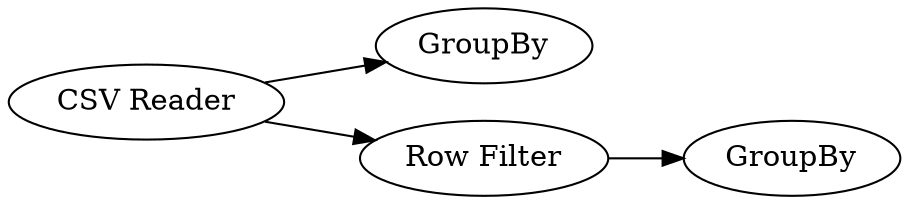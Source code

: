 digraph {
	3 [label="CSV Reader"]
	4 [label=GroupBy]
	5 [label="Row Filter"]
	6 [label=GroupBy]
	3 -> 4
	3 -> 5
	5 -> 6
	rankdir=LR
}
